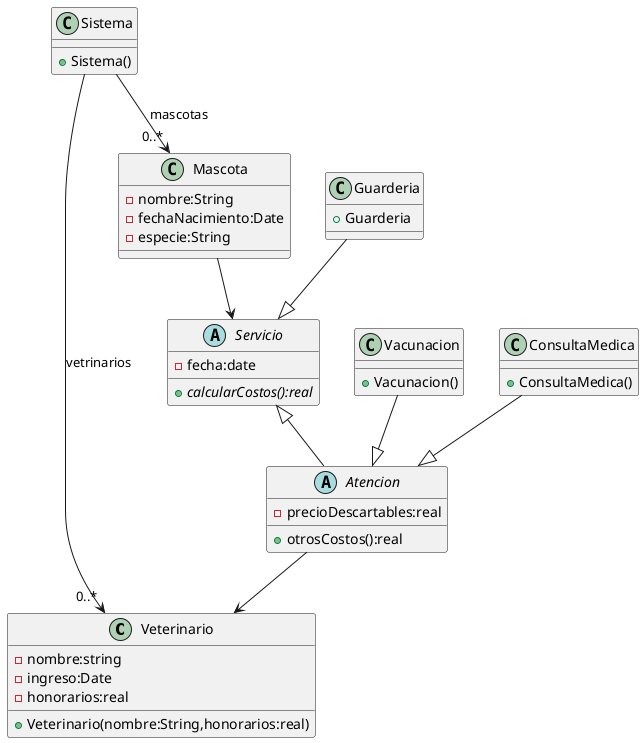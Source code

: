 @startuml diagrama
class Veterinario {
    -nombre:string
    -ingreso:Date
    -honorarios:real

    +Veterinario(nombre:String,honorarios:real)
}
class Mascota{
    -nombre:String
    -fechaNacimiento:Date
    -especie:String
}
Mascota --> Servicio
abstract class Servicio{
    -fecha:date
    {abstract}+calcularCostos():real
}

abstract class Atencion{
    -precioDescartables:real

    + otrosCostos():real
}
class Guarderia{
    +Guarderia
}
Guarderia--|>Servicio

 Servicio<|--Atencion
Atencion --> Veterinario
class Vacunacion{
    +Vacunacion()
}
class ConsultaMedica{
    +ConsultaMedica()
}
ConsultaMedica--|>Atencion
Vacunacion--|> Atencion

class Sistema{
    +Sistema()
}
Sistema-->"0..*"Veterinario:vetrinarios
Sistema-->"0..*"Mascota:mascotas
@enduml
